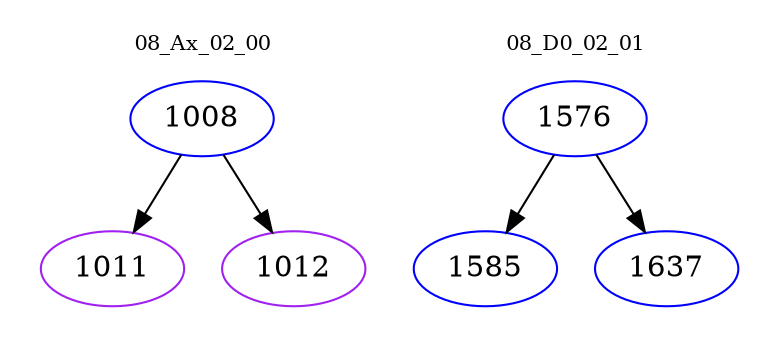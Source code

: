 digraph{
subgraph cluster_0 {
color = white
label = "08_Ax_02_00";
fontsize=10;
T0_1008 [label="1008", color="blue"]
T0_1008 -> T0_1011 [color="black"]
T0_1011 [label="1011", color="purple"]
T0_1008 -> T0_1012 [color="black"]
T0_1012 [label="1012", color="purple"]
}
subgraph cluster_1 {
color = white
label = "08_D0_02_01";
fontsize=10;
T1_1576 [label="1576", color="blue"]
T1_1576 -> T1_1585 [color="black"]
T1_1585 [label="1585", color="blue"]
T1_1576 -> T1_1637 [color="black"]
T1_1637 [label="1637", color="blue"]
}
}
